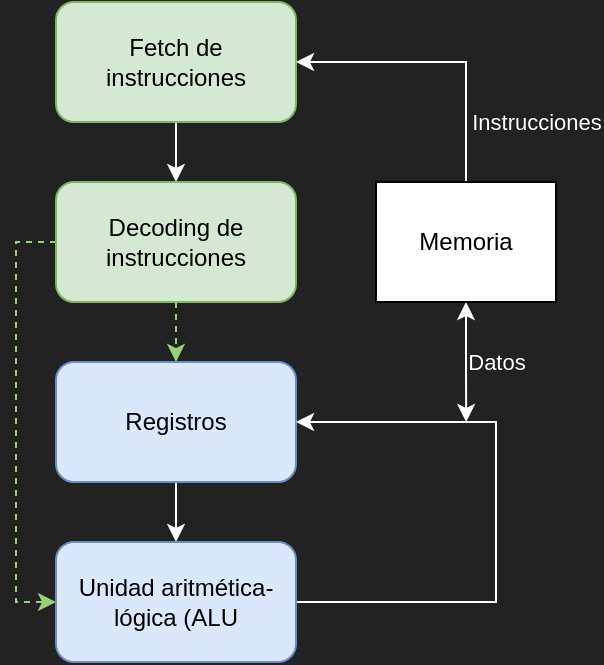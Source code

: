<mxfile version="21.5.2" type="device">
  <diagram name="Page-1" id="BIveafHPb79AB1hQG2ak">
    <mxGraphModel dx="989" dy="482" grid="1" gridSize="10" guides="1" tooltips="1" connect="1" arrows="1" fold="1" page="1" pageScale="1" pageWidth="850" pageHeight="1100" background="#222222" math="0" shadow="0">
      <root>
        <mxCell id="0" />
        <mxCell id="1" parent="0" />
        <mxCell id="S-UQCqA2Io3CpBm_4ipZ-3" style="edgeStyle=orthogonalEdgeStyle;rounded=0;orthogonalLoop=1;jettySize=auto;html=1;exitX=0.5;exitY=1;exitDx=0;exitDy=0;strokeColor=#FAFAFA;" edge="1" parent="1" source="S-UQCqA2Io3CpBm_4ipZ-1" target="S-UQCqA2Io3CpBm_4ipZ-2">
          <mxGeometry relative="1" as="geometry" />
        </mxCell>
        <mxCell id="S-UQCqA2Io3CpBm_4ipZ-1" value="Fetch de instrucciones" style="rounded=1;whiteSpace=wrap;html=1;fillColor=#d5e8d4;strokeColor=#82b366;" vertex="1" parent="1">
          <mxGeometry x="60" y="50" width="120" height="60" as="geometry" />
        </mxCell>
        <mxCell id="S-UQCqA2Io3CpBm_4ipZ-14" style="edgeStyle=orthogonalEdgeStyle;rounded=0;orthogonalLoop=1;jettySize=auto;html=1;exitX=0.5;exitY=1;exitDx=0;exitDy=0;entryX=0.5;entryY=0;entryDx=0;entryDy=0;dashed=1;strokeColor=#97D077;" edge="1" parent="1" source="S-UQCqA2Io3CpBm_4ipZ-2" target="S-UQCqA2Io3CpBm_4ipZ-6">
          <mxGeometry relative="1" as="geometry">
            <Array as="points">
              <mxPoint x="120" y="220" />
              <mxPoint x="120" y="220" />
            </Array>
          </mxGeometry>
        </mxCell>
        <mxCell id="S-UQCqA2Io3CpBm_4ipZ-15" style="edgeStyle=orthogonalEdgeStyle;rounded=0;orthogonalLoop=1;jettySize=auto;html=1;exitX=0;exitY=0.5;exitDx=0;exitDy=0;entryX=0;entryY=0.5;entryDx=0;entryDy=0;strokeColor=#97D077;dashed=1;" edge="1" parent="1" source="S-UQCqA2Io3CpBm_4ipZ-2" target="S-UQCqA2Io3CpBm_4ipZ-7">
          <mxGeometry relative="1" as="geometry" />
        </mxCell>
        <mxCell id="S-UQCqA2Io3CpBm_4ipZ-2" value="Decoding de instrucciones" style="rounded=1;whiteSpace=wrap;html=1;fillColor=#d5e8d4;strokeColor=#82b366;" vertex="1" parent="1">
          <mxGeometry x="60" y="140" width="120" height="60" as="geometry" />
        </mxCell>
        <mxCell id="S-UQCqA2Io3CpBm_4ipZ-11" style="edgeStyle=orthogonalEdgeStyle;rounded=0;orthogonalLoop=1;jettySize=auto;html=1;exitX=0.5;exitY=0;exitDx=0;exitDy=0;entryX=1;entryY=0.5;entryDx=0;entryDy=0;strokeColor=#FFFFFF;" edge="1" parent="1" source="S-UQCqA2Io3CpBm_4ipZ-4" target="S-UQCqA2Io3CpBm_4ipZ-1">
          <mxGeometry relative="1" as="geometry" />
        </mxCell>
        <mxCell id="S-UQCqA2Io3CpBm_4ipZ-17" value="&lt;font style=&quot;&quot; color=&quot;#ffffff&quot;&gt;Instrucciones&lt;/font&gt;" style="edgeLabel;html=1;align=center;verticalAlign=middle;resizable=0;points=[];labelBackgroundColor=none;" vertex="1" connectable="0" parent="S-UQCqA2Io3CpBm_4ipZ-11">
          <mxGeometry x="-0.678" y="2" relative="1" as="geometry">
            <mxPoint x="37" y="-7" as="offset" />
          </mxGeometry>
        </mxCell>
        <mxCell id="S-UQCqA2Io3CpBm_4ipZ-16" style="edgeStyle=orthogonalEdgeStyle;rounded=0;orthogonalLoop=1;jettySize=auto;html=1;exitX=0.5;exitY=1;exitDx=0;exitDy=0;strokeColor=#FFFFFF;startArrow=classic;startFill=1;" edge="1" parent="1" source="S-UQCqA2Io3CpBm_4ipZ-4">
          <mxGeometry relative="1" as="geometry">
            <mxPoint x="265.095" y="260" as="targetPoint" />
          </mxGeometry>
        </mxCell>
        <mxCell id="S-UQCqA2Io3CpBm_4ipZ-19" value="Datos" style="edgeLabel;html=1;align=center;verticalAlign=middle;resizable=0;points=[];fontColor=#FFFFFF;labelBackgroundColor=none;" vertex="1" connectable="0" parent="S-UQCqA2Io3CpBm_4ipZ-16">
          <mxGeometry x="-0.104" y="2" relative="1" as="geometry">
            <mxPoint x="13" y="3" as="offset" />
          </mxGeometry>
        </mxCell>
        <mxCell id="S-UQCqA2Io3CpBm_4ipZ-4" value="Memoria" style="rounded=0;whiteSpace=wrap;html=1;" vertex="1" parent="1">
          <mxGeometry x="220" y="140" width="90" height="60" as="geometry" />
        </mxCell>
        <mxCell id="S-UQCqA2Io3CpBm_4ipZ-8" style="edgeStyle=orthogonalEdgeStyle;rounded=0;orthogonalLoop=1;jettySize=auto;html=1;exitX=0.5;exitY=1;exitDx=0;exitDy=0;strokeColor=#FFFFFF;" edge="1" parent="1" source="S-UQCqA2Io3CpBm_4ipZ-6" target="S-UQCqA2Io3CpBm_4ipZ-7">
          <mxGeometry relative="1" as="geometry" />
        </mxCell>
        <mxCell id="S-UQCqA2Io3CpBm_4ipZ-6" value="Registros" style="rounded=1;whiteSpace=wrap;html=1;fillColor=#dae8fc;strokeColor=#6c8ebf;" vertex="1" parent="1">
          <mxGeometry x="60" y="230" width="120" height="60" as="geometry" />
        </mxCell>
        <mxCell id="S-UQCqA2Io3CpBm_4ipZ-9" style="edgeStyle=orthogonalEdgeStyle;rounded=0;orthogonalLoop=1;jettySize=auto;html=1;exitX=1;exitY=0.5;exitDx=0;exitDy=0;entryX=1;entryY=0.5;entryDx=0;entryDy=0;strokeColor=#FFFFFF;" edge="1" parent="1" source="S-UQCqA2Io3CpBm_4ipZ-7" target="S-UQCqA2Io3CpBm_4ipZ-6">
          <mxGeometry relative="1" as="geometry">
            <Array as="points">
              <mxPoint x="280" y="350" />
              <mxPoint x="280" y="260" />
            </Array>
          </mxGeometry>
        </mxCell>
        <mxCell id="S-UQCqA2Io3CpBm_4ipZ-7" value="Unidad aritmética-lógica (ALU" style="rounded=1;whiteSpace=wrap;html=1;fillColor=#dae8fc;strokeColor=#6c8ebf;" vertex="1" parent="1">
          <mxGeometry x="60" y="320" width="120" height="60" as="geometry" />
        </mxCell>
      </root>
    </mxGraphModel>
  </diagram>
</mxfile>
